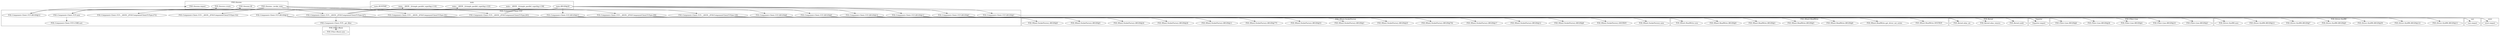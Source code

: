 digraph {
graph [overlap=false]
subgraph cluster_POE_Session {
	label="POE::Session";
	"POE::Session::_invoke_state";
	"POE::Session::ID";
	"POE::Session::create";
	"POE::Session::import";
}
subgraph cluster_POE_Filter_Line {
	label="POE::Filter::Line";
	"POE::Filter::Line::BEGIN@3";
	"POE::Filter::Line::BEGIN@10";
	"POE::Filter::Line::BEGIN@4";
	"POE::Filter::Line::BEGIN@26";
	"POE::Filter::Line::BEGIN@6";
}
subgraph cluster_POE_Driver_SysRW {
	label="POE::Driver::SysRW";
	"POE::Driver::SysRW::BEGIN@13";
	"POE::Driver::SysRW::BEGIN@121";
	"POE::Driver::SysRW::BEGIN@59";
	"POE::Driver::SysRW::BEGIN@9";
	"POE::Driver::SysRW::new";
	"POE::Driver::SysRW::BEGIN@7";
	"POE::Driver::SysRW::BEGIN@12";
}
subgraph cluster_POE_Wheel_SocketFactory {
	label="POE::Wheel::SocketFactory";
	"POE::Wheel::SocketFactory::BEGIN@8";
	"POE::Wheel::SocketFactory::new";
	"POE::Wheel::SocketFactory::BEGIN@12";
	"POE::Wheel::SocketFactory::BEGIN@17";
	"POE::Wheel::SocketFactory::DESTROY";
	"POE::Wheel::SocketFactory::BEGIN@702";
	"POE::Wheel::SocketFactory::BEGIN@25";
	"POE::Wheel::SocketFactory::BEGIN@3";
	"POE::Wheel::SocketFactory::BEGIN@53";
	"POE::Wheel::SocketFactory::BEGIN@775";
	"POE::Wheel::SocketFactory::BEGIN@11";
	"POE::Wheel::SocketFactory::BEGIN@26";
	"POE::Wheel::SocketFactory::BEGIN@24";
	"POE::Wheel::SocketFactory::BEGIN@5";
	"POE::Wheel::SocketFactory::BEGIN@9";
}
subgraph cluster_strict {
	label="strict";
	"strict::import";
}
subgraph cluster_Exporter {
	label="Exporter";
	"Exporter::import";
}
subgraph cluster_POE_Component_Client_TCP {
	label="POE::Component::Client::TCP";
	"POE::Component::Client::TCP::__ANON__[POE/Component/Client/TCP.pm:263]";
	"POE::Component::Client::TCP::__ANON__[POE/Component/Client/TCP.pm:272]";
	"POE::Component::Client::TCP::BEGIN@16";
	"POE::Component::Client::TCP::BEGIN@15";
	"POE::Component::Client::TCP::__ANON__[POE/Component/Client/TCP.pm:181]";
	"POE::Component::Client::TCP::new";
	"POE::Component::Client::TCP::__ANON__[POE/Component/Client/TCP.pm:152]";
	"POE::Component::Client::TCP::BEGIN@9";
	"POE::Component::Client::TCP::BEGIN@14";
	"POE::Component::Client::TCP::__ANON__[POE/Component/Client/TCP.pm:149]";
	"POE::Component::Client::TCP::BEGIN@8";
	"POE::Component::Client::TCP::CORE:sort";
	"POE::Component::Client::TCP::__ANON__[POE/Component/Client/TCP.pm:227]";
	"POE::Component::Client::TCP::BEGIN@5";
	"POE::Component::Client::TCP::_get_filter";
	"POE::Component::Client::TCP::__ANON__[POE/Component/Client/TCP.pm:298]";
	"POE::Component::Client::TCP::BEGIN@12";
	"POE::Component::Client::TCP::BEGIN@13";
	"POE::Component::Client::TCP::BEGIN@3";
}
subgraph cluster_POE_Wheel_ReadWrite {
	label="POE::Wheel::ReadWrite";
	"POE::Wheel::ReadWrite::BEGIN@9";
	"POE::Wheel::ReadWrite::get_driver_out_octets";
	"POE::Wheel::ReadWrite::BEGIN@5";
	"POE::Wheel::ReadWrite::BEGIN@3";
	"POE::Wheel::ReadWrite::BEGIN@8";
	"POE::Wheel::ReadWrite::DESTROY";
	"POE::Wheel::ReadWrite::new";
}
subgraph cluster_POE_Kernel {
	label="POE::Kernel";
	"POE::Kernel::yield";
	"POE::Kernel::alias_set";
	"POE::Kernel::alias_remove";
}
subgraph cluster_main {
	label="main";
	"main::__ANON__[t/simple_parallel_superbig.t:110]";
	"main::__ANON__[t/simple_parallel_superbig.t:138]";
	"main::RUNTIME";
	"main::BEGIN@20";
	"main::__ANON__[t/simple_parallel_superbig.t:123]";
}
subgraph cluster_vars {
	label="vars";
	"vars::import";
}
subgraph cluster_POE_Filter_Block {
	label="POE::Filter::Block";
	"POE::Filter::Block::new";
}
"POE::Component::Client::TCP::BEGIN@16" -> "POE::Wheel::SocketFactory::BEGIN@775";
"main::BEGIN@20" -> "POE::Component::Client::TCP::BEGIN@13";
"POE::Component::Client::TCP::BEGIN@16" -> "POE::Wheel::SocketFactory::BEGIN@12";
"main::BEGIN@20" -> "POE::Component::Client::TCP::BEGIN@3";
"POE::Component::Client::TCP::BEGIN@16" -> "POE::Wheel::SocketFactory::BEGIN@11";
"POE::Component::Client::TCP::BEGIN@15" -> "POE::Wheel::ReadWrite::BEGIN@8";
"POE::Component::Client::TCP::BEGIN@13" -> "POE::Driver::SysRW::BEGIN@7";
"main::BEGIN@20" -> "POE::Component::Client::TCP::BEGIN@15";
"POE::Component::Client::TCP::BEGIN@13" -> "POE::Driver::SysRW::BEGIN@12";
"POE::Component::Client::TCP::__ANON__[POE/Component/Client/TCP.pm:227]" -> "main::__ANON__[t/simple_parallel_superbig.t:110]";
"POE::Component::Client::TCP::BEGIN@14" -> "POE::Filter::Line::BEGIN@4";
"POE::Component::Client::TCP::__ANON__[POE/Component/Client/TCP.pm:227]" -> "POE::Wheel::SocketFactory::DESTROY";
"POE::Component::Client::TCP::__ANON__[POE/Component/Client/TCP.pm:298]" -> "POE::Wheel::ReadWrite::get_driver_out_octets";
"POE::Component::Client::TCP::BEGIN@16" -> "POE::Wheel::SocketFactory::BEGIN@24";
"POE::Component::Client::TCP::BEGIN@14" -> "POE::Filter::Line::BEGIN@26";
"POE::Component::Client::TCP::BEGIN@15" -> "POE::Wheel::ReadWrite::BEGIN@5";
"main::BEGIN@20" -> "POE::Component::Client::TCP::BEGIN@9";
"POE::Session::_invoke_state" -> "POE::Component::Client::TCP::__ANON__[POE/Component/Client/TCP.pm:152]";
"main::BEGIN@20" -> "POE::Component::Client::TCP::BEGIN@8";
"POE::Session::_invoke_state" -> "POE::Component::Client::TCP::__ANON__[POE/Component/Client/TCP.pm:149]";
"POE::Session::_invoke_state" -> "POE::Component::Client::TCP::__ANON__[POE/Component/Client/TCP.pm:227]";
"POE::Component::Client::TCP::__ANON__[POE/Component/Client/TCP.pm:181]" -> "POE::Wheel::SocketFactory::new";
"main::RUNTIME" -> "POE::Component::Client::TCP::new";
"POE::Component::Client::TCP::__ANON__[POE/Component/Client/TCP.pm:227]" -> "POE::Driver::SysRW::new";
"POE::Component::Client::TCP::BEGIN@13" -> "POE::Driver::SysRW::BEGIN@13";
"main::BEGIN@20" -> "POE::Component::Client::TCP::BEGIN@5";
"POE::Session::_invoke_state" -> "POE::Component::Client::TCP::__ANON__[POE/Component/Client/TCP.pm:272]";
"POE::Component::Client::TCP::_get_filter" -> "POE::Filter::Block::new";
"POE::Component::Client::TCP::BEGIN@15" -> "POE::Wheel::ReadWrite::BEGIN@9";
"POE::Component::Client::TCP::BEGIN@16" -> "POE::Wheel::SocketFactory::BEGIN@17";
"POE::Component::Client::TCP::new" -> "POE::Component::Client::TCP::CORE:sort";
"POE::Component::Client::TCP::BEGIN@16" -> "POE::Wheel::SocketFactory::BEGIN@702";
"POE::Component::Client::TCP::BEGIN@14" -> "POE::Filter::Line::BEGIN@3";
"POE::Component::Client::TCP::BEGIN@16" -> "POE::Wheel::SocketFactory::BEGIN@9";
"POE::Component::Client::TCP::__ANON__[POE/Component/Client/TCP.pm:227]" -> "main::__ANON__[t/simple_parallel_superbig.t:123]";
"POE::Component::Client::TCP::BEGIN@13" -> "POE::Driver::SysRW::BEGIN@121";
"POE::Component::Client::TCP::BEGIN@13" -> "POE::Driver::SysRW::BEGIN@9";
"POE::Component::Client::TCP::__ANON__[POE/Component/Client/TCP.pm:227]" -> "POE::Component::Client::TCP::_get_filter";
"POE::Component::Client::TCP::BEGIN@12" -> "POE::Session::import";
"main::BEGIN@20" -> "POE::Component::Client::TCP::BEGIN@12";
"POE::Component::Client::TCP::BEGIN@14" -> "POE::Filter::Line::BEGIN@6";
"main::BEGIN@20" -> "POE::Component::Client::TCP::BEGIN@14";
"POE::Session::_invoke_state" -> "POE::Component::Client::TCP::__ANON__[POE/Component/Client/TCP.pm:263]";
"POE::Component::Client::TCP::BEGIN@3" -> "strict::import";
"POE::Component::Client::TCP::BEGIN@15" -> "POE::Wheel::ReadWrite::BEGIN@3";
"POE::Component::Client::TCP::new" -> "POE::Session::create";
"POE::Component::Client::TCP::__ANON__[POE/Component/Client/TCP.pm:298]" -> "POE::Wheel::ReadWrite::DESTROY";
"POE::Session::_invoke_state" -> "POE::Component::Client::TCP::__ANON__[POE/Component/Client/TCP.pm:181]";
"POE::Component::Client::TCP::BEGIN@5" -> "vars::import";
"POE::Component::Client::TCP::BEGIN@9" -> "Exporter::import";
"POE::Component::Client::TCP::BEGIN@8" -> "Exporter::import";
"POE::Component::Client::TCP::__ANON__[POE/Component/Client/TCP.pm:149]" -> "POE::Kernel::yield";
"POE::Component::Client::TCP::__ANON__[POE/Component/Client/TCP.pm:227]" -> "POE::Wheel::ReadWrite::new";
"POE::Component::Client::TCP::__ANON__[POE/Component/Client/TCP.pm:263]" -> "main::__ANON__[t/simple_parallel_superbig.t:138]";
"POE::Component::Client::TCP::BEGIN@16" -> "POE::Wheel::SocketFactory::BEGIN@53";
"POE::Component::Client::TCP::BEGIN@16" -> "POE::Wheel::SocketFactory::BEGIN@3";
"POE::Component::Client::TCP::BEGIN@16" -> "POE::Wheel::SocketFactory::BEGIN@25";
"POE::Component::Client::TCP::new" -> "POE::Session::ID";
"POE::Component::Client::TCP::__ANON__[POE/Component/Client/TCP.pm:149]" -> "POE::Kernel::alias_set";
"POE::Component::Client::TCP::__ANON__[POE/Component/Client/TCP.pm:181]" -> "POE::Kernel::alias_set";
"POE::Session::_invoke_state" -> "POE::Component::Client::TCP::__ANON__[POE/Component/Client/TCP.pm:298]";
"POE::Component::Client::TCP::BEGIN@16" -> "POE::Wheel::SocketFactory::BEGIN@26";
"POE::Component::Client::TCP::BEGIN@13" -> "POE::Driver::SysRW::BEGIN@59";
"POE::Component::Client::TCP::BEGIN@14" -> "POE::Filter::Line::BEGIN@10";
"POE::Component::Client::TCP::BEGIN@16" -> "POE::Wheel::SocketFactory::BEGIN@8";
"POE::Component::Client::TCP::__ANON__[POE/Component/Client/TCP.pm:298]" -> "POE::Kernel::alias_remove";
"POE::Component::Client::TCP::BEGIN@16" -> "POE::Wheel::SocketFactory::BEGIN@5";
"main::BEGIN@20" -> "POE::Component::Client::TCP::BEGIN@16";
}
